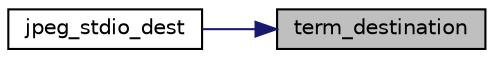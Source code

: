 digraph "term_destination"
{
 // LATEX_PDF_SIZE
  bgcolor="transparent";
  edge [fontname="Helvetica",fontsize="10",labelfontname="Helvetica",labelfontsize="10"];
  node [fontname="Helvetica",fontsize="10",shape=record];
  rankdir="RL";
  Node23 [label="term_destination",height=0.2,width=0.4,color="black", fillcolor="grey75", style="filled", fontcolor="black",tooltip=" "];
  Node23 -> Node24 [dir="back",color="midnightblue",fontsize="10",style="solid"];
  Node24 [label="jpeg_stdio_dest",height=0.2,width=0.4,color="black",URL="$jdatadst_8c.html#ac810ca7052903762b138fb7b0084270d",tooltip=" "];
}
